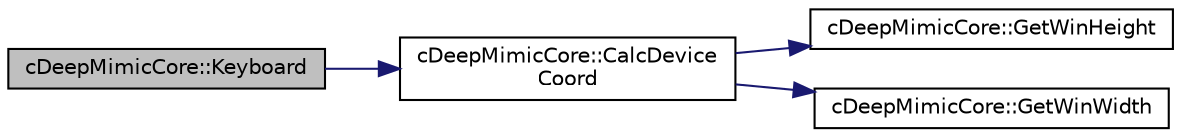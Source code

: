 digraph "cDeepMimicCore::Keyboard"
{
 // LATEX_PDF_SIZE
  edge [fontname="Helvetica",fontsize="10",labelfontname="Helvetica",labelfontsize="10"];
  node [fontname="Helvetica",fontsize="10",shape=record];
  rankdir="LR";
  Node1 [label="cDeepMimicCore::Keyboard",height=0.2,width=0.4,color="black", fillcolor="grey75", style="filled", fontcolor="black",tooltip=" "];
  Node1 -> Node2 [color="midnightblue",fontsize="10",style="solid",fontname="Helvetica"];
  Node2 [label="cDeepMimicCore::CalcDevice\lCoord",height=0.2,width=0.4,color="black", fillcolor="white", style="filled",URL="$classc_deep_mimic_core.html#abc20315c20d02b5a9788cd2af1620baa",tooltip=" "];
  Node2 -> Node3 [color="midnightblue",fontsize="10",style="solid",fontname="Helvetica"];
  Node3 [label="cDeepMimicCore::GetWinHeight",height=0.2,width=0.4,color="black", fillcolor="white", style="filled",URL="$classc_deep_mimic_core.html#a0dcf66d89b0cd8c44df63bdc7664223b",tooltip=" "];
  Node2 -> Node4 [color="midnightblue",fontsize="10",style="solid",fontname="Helvetica"];
  Node4 [label="cDeepMimicCore::GetWinWidth",height=0.2,width=0.4,color="black", fillcolor="white", style="filled",URL="$classc_deep_mimic_core.html#a5654e21f732b12a9c9d4e99b189282f3",tooltip=" "];
}
